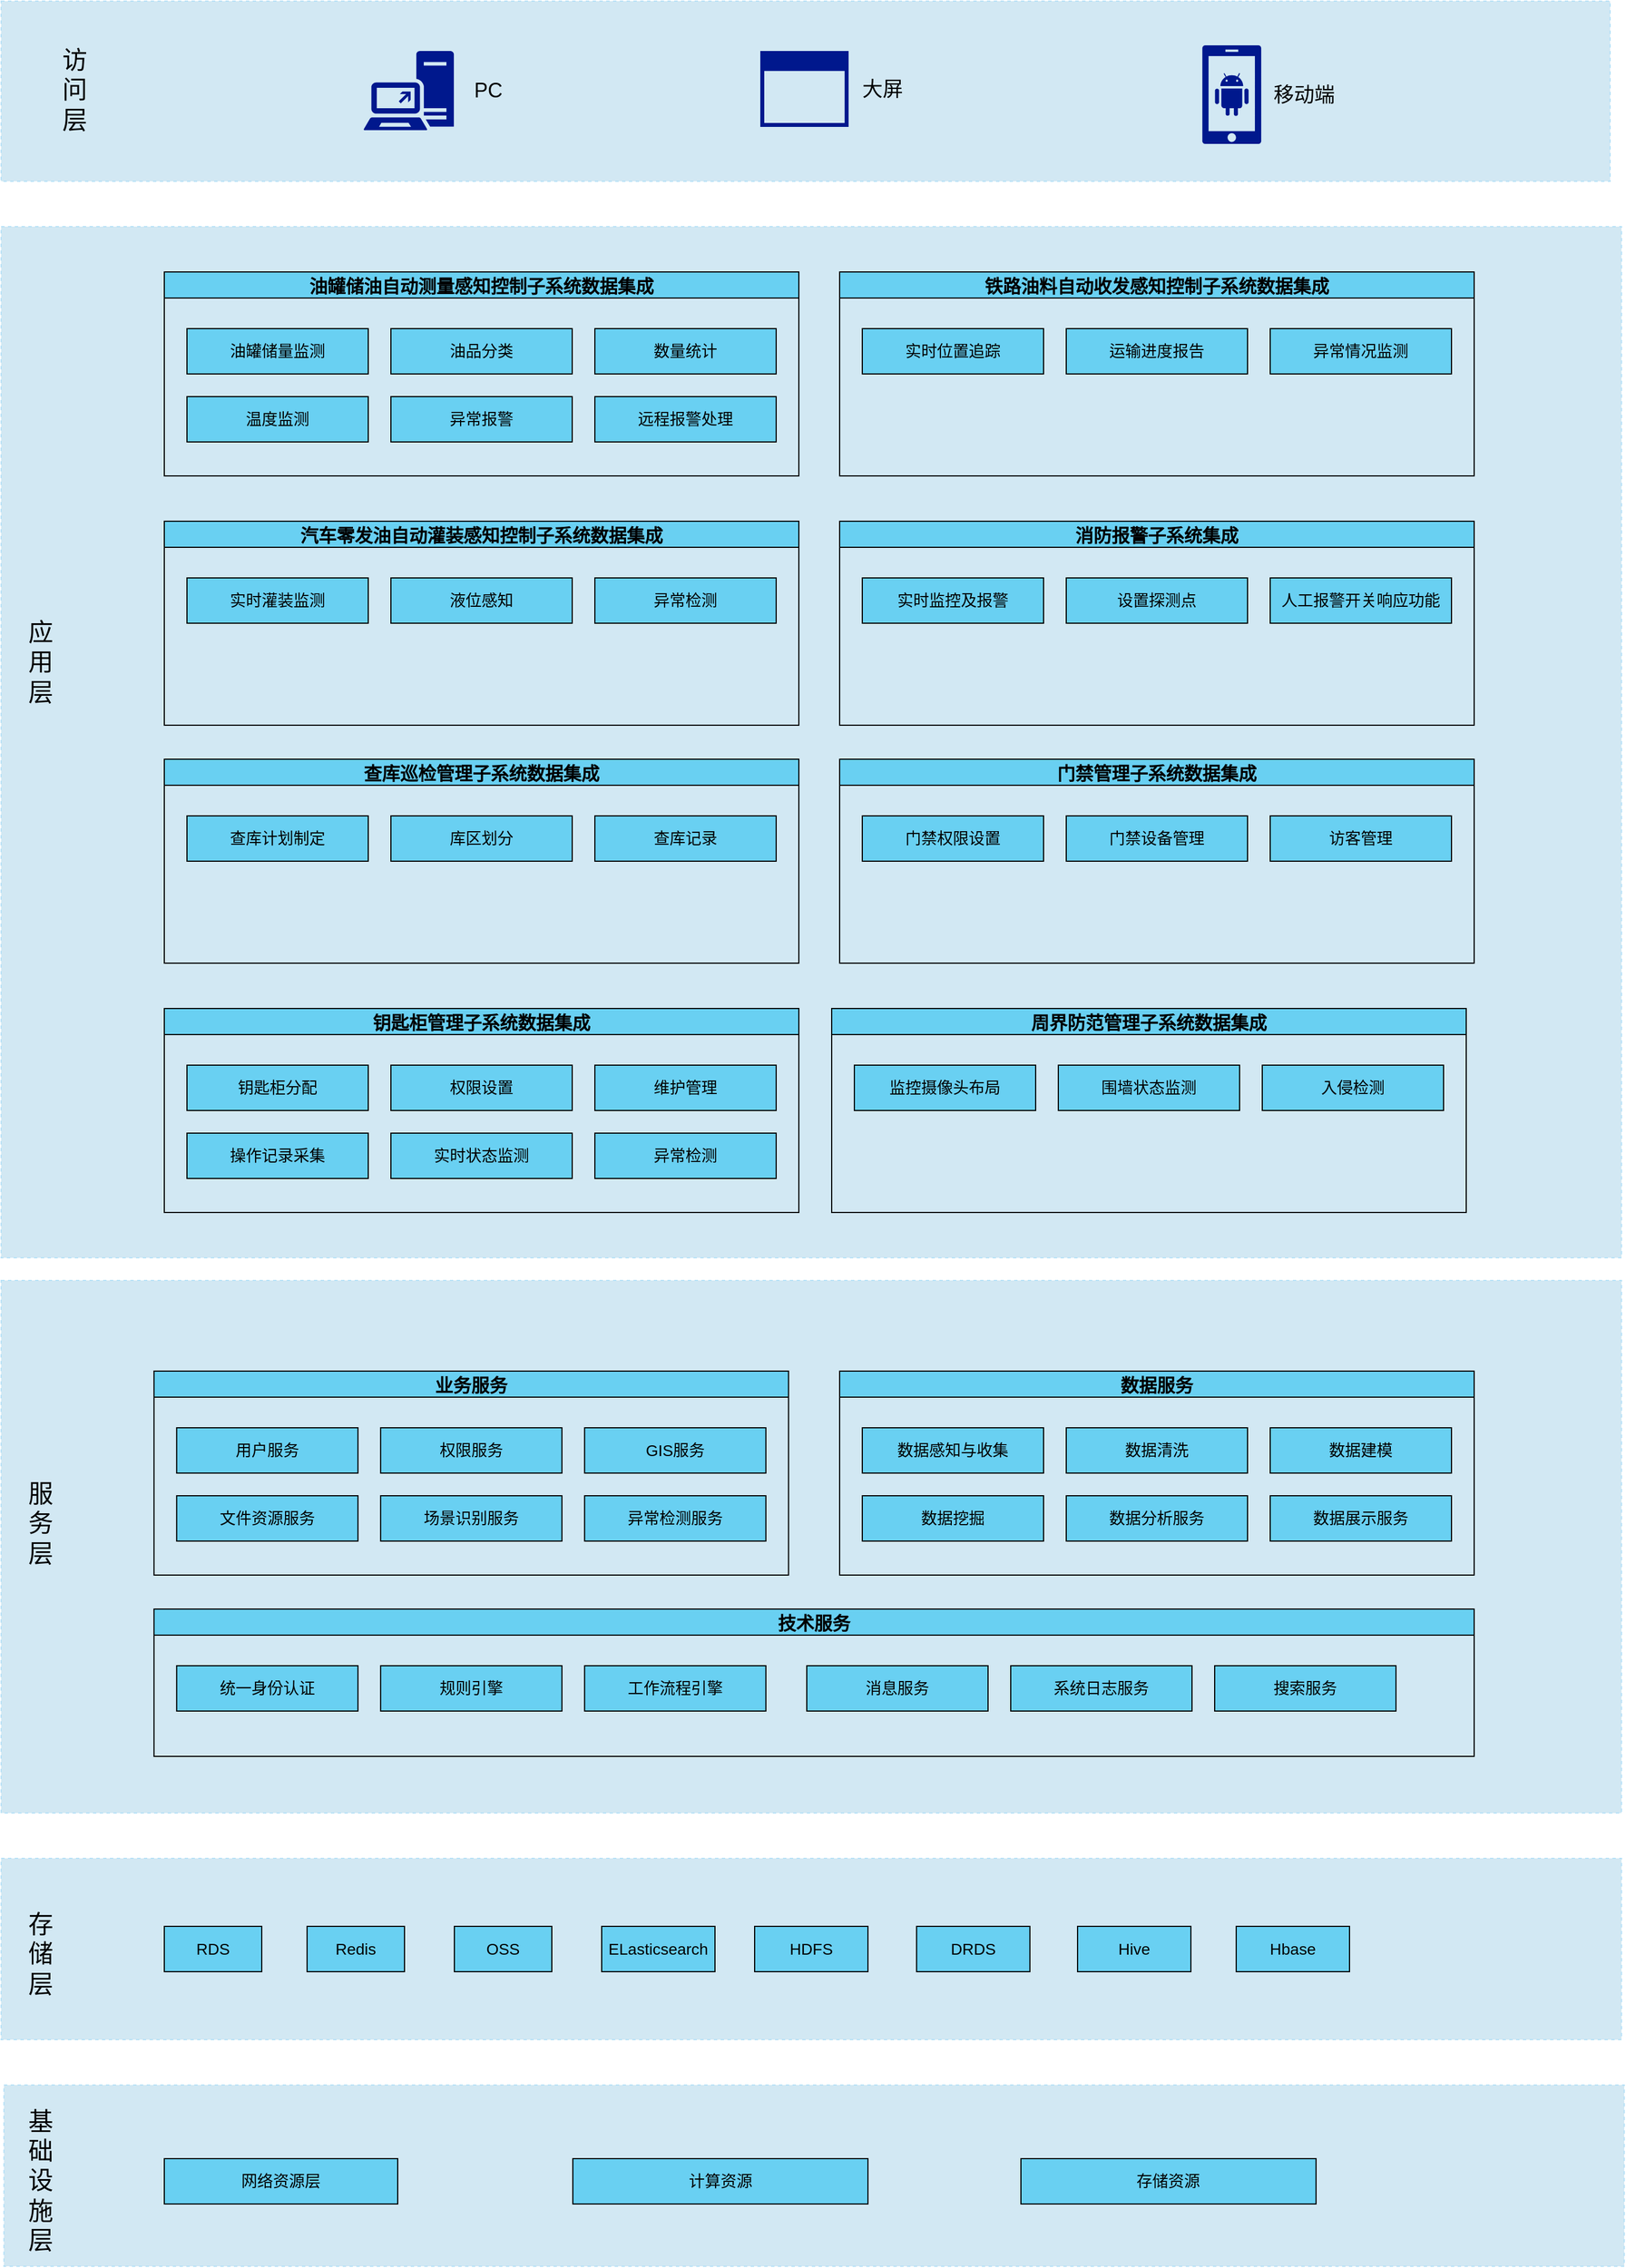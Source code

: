 <mxfile version="22.1.5" type="github">
  <diagram name="第 1 页" id="EkqY67IivwFaYnUYwmcU">
    <mxGraphModel dx="2066" dy="1153" grid="1" gridSize="10" guides="1" tooltips="1" connect="1" arrows="1" fold="1" page="1" pageScale="1" pageWidth="827" pageHeight="1169" math="0" shadow="0">
      <root>
        <mxCell id="0" />
        <mxCell id="1" parent="0" />
        <mxCell id="HulfjDVC19slFgslQtup-1" value="" style="rounded=0;whiteSpace=wrap;html=1;fillColor=#d2e8f3;fontColor=#ffffff;strokeColor=#b6e1f7;fillStyle=solid;dashed=1;" vertex="1" parent="1">
          <mxGeometry x="270" y="61" width="1420" height="159" as="geometry" />
        </mxCell>
        <mxCell id="HulfjDVC19slFgslQtup-2" value="&lt;font style=&quot;font-size: 22px;&quot;&gt;访问层&lt;/font&gt;" style="text;html=1;strokeColor=none;fillColor=none;align=center;verticalAlign=middle;whiteSpace=wrap;rounded=0;" vertex="1" parent="1">
          <mxGeometry x="320" y="95" width="30" height="90" as="geometry" />
        </mxCell>
        <mxCell id="HulfjDVC19slFgslQtup-9" value="" style="rounded=0;whiteSpace=wrap;html=1;fillColor=#d2e8f3;fontColor=#ffffff;strokeColor=#b6e1f7;fillStyle=solid;dashed=1;" vertex="1" parent="1">
          <mxGeometry x="270" y="260" width="1430" height="910" as="geometry" />
        </mxCell>
        <mxCell id="HulfjDVC19slFgslQtup-10" value="&lt;span style=&quot;font-size: 22px;&quot;&gt;应用层&lt;/span&gt;" style="text;html=1;strokeColor=none;fillColor=none;align=center;verticalAlign=middle;whiteSpace=wrap;rounded=0;" vertex="1" parent="1">
          <mxGeometry x="290" y="600" width="30" height="90" as="geometry" />
        </mxCell>
        <mxCell id="HulfjDVC19slFgslQtup-20" value="" style="group" vertex="1" connectable="0" parent="1">
          <mxGeometry x="414" y="300" width="560" height="180" as="geometry" />
        </mxCell>
        <mxCell id="HulfjDVC19slFgslQtup-11" value="油罐储油自动测量感知控制子系统数据集成" style="swimlane;fillColor=#69D0F2;fontSize=16;" vertex="1" parent="HulfjDVC19slFgslQtup-20">
          <mxGeometry width="560" height="180" as="geometry" />
        </mxCell>
        <mxCell id="HulfjDVC19slFgslQtup-12" value="&lt;p class=&quot;MsoNormal&quot;&gt;&lt;font style=&quot;font-size: 14px;&quot;&gt;油罐储量监测&lt;/font&gt;&lt;/p&gt;" style="rounded=0;whiteSpace=wrap;html=1;fillColor=#69d0f2;" vertex="1" parent="HulfjDVC19slFgslQtup-11">
          <mxGeometry x="20" y="50" width="160" height="40" as="geometry" />
        </mxCell>
        <mxCell id="HulfjDVC19slFgslQtup-17" value="&lt;p class=&quot;MsoNormal&quot;&gt;&lt;font style=&quot;font-size: 14px;&quot;&gt;温度监测&lt;/font&gt;&lt;/p&gt;" style="rounded=0;whiteSpace=wrap;html=1;fillColor=#69d0f2;" vertex="1" parent="HulfjDVC19slFgslQtup-11">
          <mxGeometry x="20" y="110" width="160" height="40" as="geometry" />
        </mxCell>
        <mxCell id="HulfjDVC19slFgslQtup-18" value="&lt;p class=&quot;MsoNormal&quot;&gt;&lt;font style=&quot;font-size: 14px;&quot;&gt;异常报警&lt;/font&gt;&lt;/p&gt;" style="rounded=0;whiteSpace=wrap;html=1;fillColor=#69d0f2;" vertex="1" parent="HulfjDVC19slFgslQtup-11">
          <mxGeometry x="200" y="110" width="160" height="40" as="geometry" />
        </mxCell>
        <mxCell id="HulfjDVC19slFgslQtup-19" value="&lt;p class=&quot;MsoNormal&quot;&gt;&lt;font style=&quot;font-size: 14px;&quot;&gt;远程报警处理&lt;/font&gt;&lt;/p&gt;" style="rounded=0;whiteSpace=wrap;html=1;fillColor=#69d0f2;" vertex="1" parent="HulfjDVC19slFgslQtup-11">
          <mxGeometry x="380" y="110" width="160" height="40" as="geometry" />
        </mxCell>
        <mxCell id="HulfjDVC19slFgslQtup-15" value="&lt;p class=&quot;MsoNormal&quot;&gt;&lt;font style=&quot;font-size: 14px;&quot;&gt;油品分类&lt;/font&gt;&lt;/p&gt;" style="rounded=0;whiteSpace=wrap;html=1;fillColor=#69d0f2;" vertex="1" parent="HulfjDVC19slFgslQtup-11">
          <mxGeometry x="200" y="50" width="160" height="40" as="geometry" />
        </mxCell>
        <mxCell id="HulfjDVC19slFgslQtup-16" value="&lt;p class=&quot;MsoNormal&quot;&gt;&lt;font style=&quot;font-size: 14px;&quot;&gt;数量统计&lt;/font&gt;&lt;/p&gt;" style="rounded=0;whiteSpace=wrap;html=1;fillColor=#69d0f2;" vertex="1" parent="HulfjDVC19slFgslQtup-11">
          <mxGeometry x="380" y="50" width="160" height="40" as="geometry" />
        </mxCell>
        <mxCell id="HulfjDVC19slFgslQtup-35" value="" style="group" vertex="1" connectable="0" parent="1">
          <mxGeometry x="1010" y="300" width="560" height="180" as="geometry" />
        </mxCell>
        <mxCell id="HulfjDVC19slFgslQtup-36" value="铁路油料自动收发感知控制子系统数据集成" style="swimlane;fillColor=#69D0F2;fontSize=16;" vertex="1" parent="HulfjDVC19slFgslQtup-35">
          <mxGeometry width="560" height="180" as="geometry" />
        </mxCell>
        <mxCell id="HulfjDVC19slFgslQtup-37" value="&lt;p class=&quot;MsoNormal&quot;&gt;&lt;font style=&quot;font-size: 14px;&quot;&gt;实时位置追踪&lt;/font&gt;&lt;/p&gt;" style="rounded=0;whiteSpace=wrap;html=1;fillColor=#69d0f2;" vertex="1" parent="HulfjDVC19slFgslQtup-36">
          <mxGeometry x="20" y="50" width="160" height="40" as="geometry" />
        </mxCell>
        <mxCell id="HulfjDVC19slFgslQtup-41" value="&lt;p class=&quot;MsoNormal&quot;&gt;&lt;font style=&quot;font-size: 14px;&quot;&gt;运输进度报告&lt;/font&gt;&lt;/p&gt;" style="rounded=0;whiteSpace=wrap;html=1;fillColor=#69d0f2;" vertex="1" parent="HulfjDVC19slFgslQtup-36">
          <mxGeometry x="200" y="50" width="160" height="40" as="geometry" />
        </mxCell>
        <mxCell id="HulfjDVC19slFgslQtup-42" value="&lt;p class=&quot;MsoNormal&quot;&gt;&lt;font style=&quot;font-size: 14px;&quot;&gt;异常情况监测&lt;/font&gt;&lt;/p&gt;" style="rounded=0;whiteSpace=wrap;html=1;fillColor=#69d0f2;" vertex="1" parent="HulfjDVC19slFgslQtup-36">
          <mxGeometry x="380" y="50" width="160" height="40" as="geometry" />
        </mxCell>
        <mxCell id="HulfjDVC19slFgslQtup-51" value="" style="group" vertex="1" connectable="0" parent="1">
          <mxGeometry x="414" y="520" width="560" height="180" as="geometry" />
        </mxCell>
        <mxCell id="HulfjDVC19slFgslQtup-52" value="汽车零发油自动灌装感知控制子系统数据集成" style="swimlane;fillColor=#69D0F2;fontSize=16;" vertex="1" parent="HulfjDVC19slFgslQtup-51">
          <mxGeometry width="560" height="180" as="geometry" />
        </mxCell>
        <mxCell id="HulfjDVC19slFgslQtup-53" value="&lt;p class=&quot;MsoNormal&quot;&gt;&lt;font style=&quot;font-size: 14px;&quot;&gt;实时灌装监测&lt;/font&gt;&lt;/p&gt;" style="rounded=0;whiteSpace=wrap;html=1;fillColor=#69d0f2;" vertex="1" parent="HulfjDVC19slFgslQtup-52">
          <mxGeometry x="20" y="50" width="160" height="40" as="geometry" />
        </mxCell>
        <mxCell id="HulfjDVC19slFgslQtup-57" value="&lt;p class=&quot;MsoNormal&quot;&gt;&lt;font style=&quot;font-size: 14px;&quot;&gt;液位感知&lt;/font&gt;&lt;/p&gt;" style="rounded=0;whiteSpace=wrap;html=1;fillColor=#69d0f2;" vertex="1" parent="HulfjDVC19slFgslQtup-52">
          <mxGeometry x="200" y="50" width="160" height="40" as="geometry" />
        </mxCell>
        <mxCell id="HulfjDVC19slFgslQtup-58" value="&lt;p class=&quot;MsoNormal&quot;&gt;&lt;font style=&quot;font-size: 14px;&quot;&gt;异常检测&lt;/font&gt;&lt;/p&gt;" style="rounded=0;whiteSpace=wrap;html=1;fillColor=#69d0f2;" vertex="1" parent="HulfjDVC19slFgslQtup-52">
          <mxGeometry x="380" y="50" width="160" height="40" as="geometry" />
        </mxCell>
        <mxCell id="HulfjDVC19slFgslQtup-59" value="" style="group" vertex="1" connectable="0" parent="1">
          <mxGeometry x="1010" y="520" width="560" height="180" as="geometry" />
        </mxCell>
        <mxCell id="HulfjDVC19slFgslQtup-60" value="消防报警子系统集成" style="swimlane;fillColor=#69D0F2;fontSize=16;" vertex="1" parent="HulfjDVC19slFgslQtup-59">
          <mxGeometry width="560" height="180" as="geometry" />
        </mxCell>
        <mxCell id="HulfjDVC19slFgslQtup-61" value="&lt;p class=&quot;MsoNormal&quot;&gt;&lt;span style=&quot;font-size: 14px;&quot;&gt;实时监控及报警&lt;/span&gt;&lt;/p&gt;" style="rounded=0;whiteSpace=wrap;html=1;fillColor=#69d0f2;" vertex="1" parent="HulfjDVC19slFgslQtup-60">
          <mxGeometry x="20" y="50" width="160" height="40" as="geometry" />
        </mxCell>
        <mxCell id="HulfjDVC19slFgslQtup-65" value="&lt;p class=&quot;MsoNormal&quot;&gt;&lt;span style=&quot;font-size: 14px;&quot;&gt;设置探测点&lt;/span&gt;&lt;/p&gt;" style="rounded=0;whiteSpace=wrap;html=1;fillColor=#69d0f2;" vertex="1" parent="HulfjDVC19slFgslQtup-60">
          <mxGeometry x="200" y="50" width="160" height="40" as="geometry" />
        </mxCell>
        <mxCell id="HulfjDVC19slFgslQtup-66" value="&lt;p class=&quot;MsoNormal&quot;&gt;&lt;font style=&quot;font-size: 14px;&quot;&gt;人工报警开关响应功能&lt;/font&gt;&lt;/p&gt;" style="rounded=0;whiteSpace=wrap;html=1;fillColor=#69d0f2;" vertex="1" parent="HulfjDVC19slFgslQtup-60">
          <mxGeometry x="380" y="50" width="160" height="40" as="geometry" />
        </mxCell>
        <mxCell id="HulfjDVC19slFgslQtup-67" value="" style="group" vertex="1" connectable="0" parent="1">
          <mxGeometry x="414" y="730" width="560" height="180" as="geometry" />
        </mxCell>
        <mxCell id="HulfjDVC19slFgslQtup-68" value="查库巡检管理子系统数据集成" style="swimlane;fillColor=#69D0F2;fontSize=16;" vertex="1" parent="HulfjDVC19slFgslQtup-67">
          <mxGeometry width="560" height="180" as="geometry" />
        </mxCell>
        <mxCell id="HulfjDVC19slFgslQtup-69" value="&lt;p class=&quot;MsoNormal&quot;&gt;&lt;font style=&quot;font-size: 14px;&quot;&gt;查库计划制定&lt;/font&gt;&lt;/p&gt;" style="rounded=0;whiteSpace=wrap;html=1;fillColor=#69d0f2;" vertex="1" parent="HulfjDVC19slFgslQtup-68">
          <mxGeometry x="20" y="50" width="160" height="40" as="geometry" />
        </mxCell>
        <mxCell id="HulfjDVC19slFgslQtup-73" value="&lt;p class=&quot;MsoNormal&quot;&gt;&lt;font style=&quot;font-size: 14px;&quot;&gt;库区划分&lt;/font&gt;&lt;/p&gt;" style="rounded=0;whiteSpace=wrap;html=1;fillColor=#69d0f2;" vertex="1" parent="HulfjDVC19slFgslQtup-68">
          <mxGeometry x="200" y="50" width="160" height="40" as="geometry" />
        </mxCell>
        <mxCell id="HulfjDVC19slFgslQtup-74" value="&lt;p class=&quot;MsoNormal&quot;&gt;&lt;font style=&quot;font-size: 14px;&quot;&gt;查库记录&lt;/font&gt;&lt;/p&gt;" style="rounded=0;whiteSpace=wrap;html=1;fillColor=#69d0f2;" vertex="1" parent="HulfjDVC19slFgslQtup-68">
          <mxGeometry x="380" y="50" width="160" height="40" as="geometry" />
        </mxCell>
        <mxCell id="HulfjDVC19slFgslQtup-75" value="" style="group" vertex="1" connectable="0" parent="1">
          <mxGeometry x="1010" y="730" width="560" height="180" as="geometry" />
        </mxCell>
        <mxCell id="HulfjDVC19slFgslQtup-76" value="门禁管理子系统数据集成" style="swimlane;fillColor=#69D0F2;fontSize=16;" vertex="1" parent="HulfjDVC19slFgslQtup-75">
          <mxGeometry width="560" height="180" as="geometry" />
        </mxCell>
        <mxCell id="HulfjDVC19slFgslQtup-77" value="&lt;p class=&quot;MsoNormal&quot;&gt;&lt;font style=&quot;font-size: 14px;&quot;&gt;门禁权限设置&lt;/font&gt;&lt;/p&gt;" style="rounded=0;whiteSpace=wrap;html=1;fillColor=#69d0f2;" vertex="1" parent="HulfjDVC19slFgslQtup-76">
          <mxGeometry x="20" y="50" width="160" height="40" as="geometry" />
        </mxCell>
        <mxCell id="HulfjDVC19slFgslQtup-78" value="&lt;p class=&quot;MsoNormal&quot;&gt;&lt;font style=&quot;font-size: 14px;&quot;&gt;门禁设备管理&lt;/font&gt;&lt;/p&gt;" style="rounded=0;whiteSpace=wrap;html=1;fillColor=#69d0f2;" vertex="1" parent="HulfjDVC19slFgslQtup-76">
          <mxGeometry x="200" y="50" width="160" height="40" as="geometry" />
        </mxCell>
        <mxCell id="HulfjDVC19slFgslQtup-79" value="&lt;p class=&quot;MsoNormal&quot;&gt;&lt;font style=&quot;font-size: 14px;&quot;&gt;访客管理&lt;/font&gt;&lt;/p&gt;" style="rounded=0;whiteSpace=wrap;html=1;fillColor=#69d0f2;" vertex="1" parent="HulfjDVC19slFgslQtup-76">
          <mxGeometry x="380" y="50" width="160" height="40" as="geometry" />
        </mxCell>
        <mxCell id="HulfjDVC19slFgslQtup-80" value="" style="group" vertex="1" connectable="0" parent="1">
          <mxGeometry x="414" y="950" width="560" height="180" as="geometry" />
        </mxCell>
        <mxCell id="HulfjDVC19slFgslQtup-81" value="钥匙柜管理子系统数据集成" style="swimlane;fillColor=#69D0F2;fontSize=16;" vertex="1" parent="HulfjDVC19slFgslQtup-80">
          <mxGeometry width="560" height="180" as="geometry" />
        </mxCell>
        <mxCell id="HulfjDVC19slFgslQtup-82" value="&lt;p class=&quot;MsoNormal&quot;&gt;&lt;font style=&quot;font-size: 14px;&quot;&gt;钥匙柜分配&lt;/font&gt;&lt;/p&gt;" style="rounded=0;whiteSpace=wrap;html=1;fillColor=#69d0f2;" vertex="1" parent="HulfjDVC19slFgslQtup-81">
          <mxGeometry x="20" y="50" width="160" height="40" as="geometry" />
        </mxCell>
        <mxCell id="HulfjDVC19slFgslQtup-83" value="&lt;p class=&quot;MsoNormal&quot;&gt;&lt;font style=&quot;font-size: 14px;&quot;&gt;操作记录采集&lt;/font&gt;&lt;/p&gt;" style="rounded=0;whiteSpace=wrap;html=1;fillColor=#69d0f2;" vertex="1" parent="HulfjDVC19slFgslQtup-81">
          <mxGeometry x="20" y="110" width="160" height="40" as="geometry" />
        </mxCell>
        <mxCell id="HulfjDVC19slFgslQtup-84" value="&lt;p class=&quot;MsoNormal&quot;&gt;&lt;font style=&quot;font-size: 14px;&quot;&gt;实时状态监测&lt;/font&gt;&lt;/p&gt;" style="rounded=0;whiteSpace=wrap;html=1;fillColor=#69d0f2;" vertex="1" parent="HulfjDVC19slFgslQtup-81">
          <mxGeometry x="200" y="110" width="160" height="40" as="geometry" />
        </mxCell>
        <mxCell id="HulfjDVC19slFgslQtup-85" value="&lt;p class=&quot;MsoNormal&quot;&gt;&lt;font style=&quot;font-size: 14px;&quot;&gt;异常检测&lt;/font&gt;&lt;/p&gt;" style="rounded=0;whiteSpace=wrap;html=1;fillColor=#69d0f2;" vertex="1" parent="HulfjDVC19slFgslQtup-81">
          <mxGeometry x="380" y="110" width="160" height="40" as="geometry" />
        </mxCell>
        <mxCell id="HulfjDVC19slFgslQtup-86" value="&lt;p class=&quot;MsoNormal&quot;&gt;&lt;font style=&quot;font-size: 14px;&quot;&gt;权限设置&lt;/font&gt;&lt;/p&gt;" style="rounded=0;whiteSpace=wrap;html=1;fillColor=#69d0f2;" vertex="1" parent="HulfjDVC19slFgslQtup-81">
          <mxGeometry x="200" y="50" width="160" height="40" as="geometry" />
        </mxCell>
        <mxCell id="HulfjDVC19slFgslQtup-87" value="&lt;p class=&quot;MsoNormal&quot;&gt;&lt;font style=&quot;font-size: 14px;&quot;&gt;维护管理&lt;/font&gt;&lt;/p&gt;" style="rounded=0;whiteSpace=wrap;html=1;fillColor=#69d0f2;" vertex="1" parent="HulfjDVC19slFgslQtup-81">
          <mxGeometry x="380" y="50" width="160" height="40" as="geometry" />
        </mxCell>
        <mxCell id="HulfjDVC19slFgslQtup-88" value="" style="group" vertex="1" connectable="0" parent="1">
          <mxGeometry x="1003" y="950" width="560" height="180" as="geometry" />
        </mxCell>
        <mxCell id="HulfjDVC19slFgslQtup-89" value="周界防范管理子系统数据集成" style="swimlane;fillColor=#69D0F2;fontSize=16;" vertex="1" parent="HulfjDVC19slFgslQtup-88">
          <mxGeometry width="560" height="180" as="geometry" />
        </mxCell>
        <mxCell id="HulfjDVC19slFgslQtup-90" value="&lt;p class=&quot;MsoNormal&quot;&gt;&lt;font style=&quot;font-size: 14px;&quot;&gt;监控摄像头布局&lt;/font&gt;&lt;/p&gt;" style="rounded=0;whiteSpace=wrap;html=1;fillColor=#69d0f2;" vertex="1" parent="HulfjDVC19slFgslQtup-89">
          <mxGeometry x="20" y="50" width="160" height="40" as="geometry" />
        </mxCell>
        <mxCell id="HulfjDVC19slFgslQtup-94" value="&lt;p class=&quot;MsoNormal&quot;&gt;&lt;font style=&quot;font-size: 14px;&quot;&gt;围墙状态监测&lt;/font&gt;&lt;/p&gt;" style="rounded=0;whiteSpace=wrap;html=1;fillColor=#69d0f2;" vertex="1" parent="HulfjDVC19slFgslQtup-89">
          <mxGeometry x="200" y="50" width="160" height="40" as="geometry" />
        </mxCell>
        <mxCell id="HulfjDVC19slFgslQtup-95" value="&lt;p class=&quot;MsoNormal&quot;&gt;&lt;font style=&quot;font-size: 14px;&quot;&gt;入侵检测&lt;/font&gt;&lt;/p&gt;" style="rounded=0;whiteSpace=wrap;html=1;fillColor=#69d0f2;" vertex="1" parent="HulfjDVC19slFgslQtup-89">
          <mxGeometry x="380" y="50" width="160" height="40" as="geometry" />
        </mxCell>
        <mxCell id="HulfjDVC19slFgslQtup-110" value="" style="rounded=0;whiteSpace=wrap;html=1;fillColor=#d2e8f3;fontColor=#ffffff;strokeColor=#b6e1f7;fillStyle=solid;dashed=1;" vertex="1" parent="1">
          <mxGeometry x="270" y="1190" width="1430" height="470" as="geometry" />
        </mxCell>
        <mxCell id="HulfjDVC19slFgslQtup-111" value="&lt;span style=&quot;font-size: 22px;&quot;&gt;服务层&lt;/span&gt;" style="text;html=1;strokeColor=none;fillColor=none;align=center;verticalAlign=middle;whiteSpace=wrap;rounded=0;" vertex="1" parent="1">
          <mxGeometry x="290" y="1360" width="30" height="90" as="geometry" />
        </mxCell>
        <mxCell id="HulfjDVC19slFgslQtup-112" value="" style="group" vertex="1" connectable="0" parent="1">
          <mxGeometry x="404.91" y="1270" width="560" height="180" as="geometry" />
        </mxCell>
        <mxCell id="HulfjDVC19slFgslQtup-113" value="业务服务" style="swimlane;fillColor=#69D0F2;fontSize=16;startSize=23;" vertex="1" parent="HulfjDVC19slFgslQtup-112">
          <mxGeometry width="560" height="180" as="geometry" />
        </mxCell>
        <mxCell id="HulfjDVC19slFgslQtup-114" value="&lt;font style=&quot;font-size: 14px;&quot;&gt;用户服务&lt;/font&gt;" style="rounded=0;whiteSpace=wrap;html=1;fillColor=#69d0f2;" vertex="1" parent="HulfjDVC19slFgslQtup-113">
          <mxGeometry x="20" y="50" width="160" height="40" as="geometry" />
        </mxCell>
        <mxCell id="HulfjDVC19slFgslQtup-115" value="&lt;p class=&quot;MsoNormal&quot;&gt;&lt;font style=&quot;font-size: 14px;&quot;&gt;文件资源服务&lt;/font&gt;&lt;br&gt;&lt;/p&gt;" style="rounded=0;whiteSpace=wrap;html=1;fillColor=#69d0f2;" vertex="1" parent="HulfjDVC19slFgslQtup-113">
          <mxGeometry x="20" y="110" width="160" height="40" as="geometry" />
        </mxCell>
        <mxCell id="HulfjDVC19slFgslQtup-116" value="&lt;p class=&quot;MsoNormal&quot;&gt;&lt;span style=&quot;font-size: 14px;&quot;&gt;场景识别服务&lt;/span&gt;&lt;/p&gt;" style="rounded=0;whiteSpace=wrap;html=1;fillColor=#69d0f2;" vertex="1" parent="HulfjDVC19slFgslQtup-113">
          <mxGeometry x="200" y="110" width="160" height="40" as="geometry" />
        </mxCell>
        <mxCell id="HulfjDVC19slFgslQtup-117" value="&lt;p class=&quot;MsoNormal&quot;&gt;&lt;font style=&quot;font-size: 14px;&quot;&gt;异常检测服务&lt;/font&gt;&lt;/p&gt;" style="rounded=0;whiteSpace=wrap;html=1;fillColor=#69d0f2;" vertex="1" parent="HulfjDVC19slFgslQtup-113">
          <mxGeometry x="380" y="110" width="160" height="40" as="geometry" />
        </mxCell>
        <mxCell id="HulfjDVC19slFgslQtup-118" value="&lt;p class=&quot;MsoNormal&quot;&gt;&lt;font style=&quot;font-size: 14px;&quot;&gt;权限服务&lt;/font&gt;&lt;/p&gt;" style="rounded=0;whiteSpace=wrap;html=1;fillColor=#69d0f2;" vertex="1" parent="HulfjDVC19slFgslQtup-113">
          <mxGeometry x="200" y="50" width="160" height="40" as="geometry" />
        </mxCell>
        <mxCell id="HulfjDVC19slFgslQtup-119" value="&lt;span style=&quot;font-size: 14px;&quot;&gt;GIS服务&lt;/span&gt;" style="rounded=0;whiteSpace=wrap;html=1;fillColor=#69d0f2;" vertex="1" parent="HulfjDVC19slFgslQtup-113">
          <mxGeometry x="380" y="50" width="160" height="40" as="geometry" />
        </mxCell>
        <mxCell id="HulfjDVC19slFgslQtup-121" value="" style="group" vertex="1" connectable="0" parent="1">
          <mxGeometry x="1010" y="1270" width="560" height="180" as="geometry" />
        </mxCell>
        <mxCell id="HulfjDVC19slFgslQtup-122" value="数据服务" style="swimlane;fillColor=#69D0F2;fontSize=16;startSize=23;" vertex="1" parent="HulfjDVC19slFgslQtup-121">
          <mxGeometry width="560" height="180" as="geometry" />
        </mxCell>
        <mxCell id="HulfjDVC19slFgslQtup-123" value="&lt;span style=&quot;font-size: 14px;&quot;&gt;数据感知与收集&lt;/span&gt;" style="rounded=0;whiteSpace=wrap;html=1;fillColor=#69d0f2;" vertex="1" parent="HulfjDVC19slFgslQtup-122">
          <mxGeometry x="20" y="50" width="160" height="40" as="geometry" />
        </mxCell>
        <mxCell id="HulfjDVC19slFgslQtup-124" value="&lt;p class=&quot;MsoNormal&quot;&gt;&lt;font style=&quot;font-size: 14px;&quot;&gt;数据挖掘&lt;/font&gt;&lt;/p&gt;" style="rounded=0;whiteSpace=wrap;html=1;fillColor=#69d0f2;" vertex="1" parent="HulfjDVC19slFgslQtup-122">
          <mxGeometry x="20" y="110" width="160" height="40" as="geometry" />
        </mxCell>
        <mxCell id="HulfjDVC19slFgslQtup-125" value="&lt;font style=&quot;font-size: 14px;&quot;&gt;数据分析服务&lt;/font&gt;" style="rounded=0;whiteSpace=wrap;html=1;fillColor=#69d0f2;" vertex="1" parent="HulfjDVC19slFgslQtup-122">
          <mxGeometry x="200" y="110" width="160" height="40" as="geometry" />
        </mxCell>
        <mxCell id="HulfjDVC19slFgslQtup-126" value="&lt;p class=&quot;MsoNormal&quot;&gt;&lt;font style=&quot;font-size: 14px;&quot;&gt;数据展示服务&lt;/font&gt;&lt;/p&gt;" style="rounded=0;whiteSpace=wrap;html=1;fillColor=#69d0f2;" vertex="1" parent="HulfjDVC19slFgslQtup-122">
          <mxGeometry x="380" y="110" width="160" height="40" as="geometry" />
        </mxCell>
        <mxCell id="HulfjDVC19slFgslQtup-127" value="&lt;p class=&quot;MsoNormal&quot;&gt;&lt;span style=&quot;font-size: 14px;&quot;&gt;数据清洗&lt;/span&gt;&lt;/p&gt;" style="rounded=0;whiteSpace=wrap;html=1;fillColor=#69d0f2;" vertex="1" parent="HulfjDVC19slFgslQtup-122">
          <mxGeometry x="200" y="50" width="160" height="40" as="geometry" />
        </mxCell>
        <mxCell id="HulfjDVC19slFgslQtup-128" value="&lt;span style=&quot;font-size: 14px;&quot;&gt;数据建模&lt;/span&gt;" style="rounded=0;whiteSpace=wrap;html=1;fillColor=#69d0f2;" vertex="1" parent="HulfjDVC19slFgslQtup-122">
          <mxGeometry x="380" y="50" width="160" height="40" as="geometry" />
        </mxCell>
        <mxCell id="HulfjDVC19slFgslQtup-130" value="技术服务" style="swimlane;fillColor=#69D0F2;fontSize=16;startSize=23;" vertex="1" parent="1">
          <mxGeometry x="404.91" y="1480" width="1165.09" height="130" as="geometry" />
        </mxCell>
        <mxCell id="HulfjDVC19slFgslQtup-131" value="&lt;span style=&quot;font-size: 14px;&quot;&gt;统一身份认证&lt;/span&gt;" style="rounded=0;whiteSpace=wrap;html=1;fillColor=#69d0f2;" vertex="1" parent="HulfjDVC19slFgslQtup-130">
          <mxGeometry x="20" y="50" width="160" height="40" as="geometry" />
        </mxCell>
        <mxCell id="HulfjDVC19slFgslQtup-132" value="&lt;p class=&quot;MsoNormal&quot;&gt;&lt;span style=&quot;font-size: 14px;&quot;&gt;消息服务&lt;/span&gt;&lt;/p&gt;" style="rounded=0;whiteSpace=wrap;html=1;fillColor=#69d0f2;" vertex="1" parent="HulfjDVC19slFgslQtup-130">
          <mxGeometry x="576.09" y="50" width="160" height="40" as="geometry" />
        </mxCell>
        <mxCell id="HulfjDVC19slFgslQtup-133" value="&lt;p class=&quot;MsoNormal&quot;&gt;&lt;span style=&quot;font-size: 14px;&quot;&gt;系统日志服务&lt;/span&gt;&lt;/p&gt;" style="rounded=0;whiteSpace=wrap;html=1;fillColor=#69d0f2;" vertex="1" parent="HulfjDVC19slFgslQtup-130">
          <mxGeometry x="756.09" y="50" width="160" height="40" as="geometry" />
        </mxCell>
        <mxCell id="HulfjDVC19slFgslQtup-134" value="&lt;p class=&quot;MsoNormal&quot;&gt;&lt;span style=&quot;font-size: 14px;&quot;&gt;搜索服务&lt;/span&gt;&lt;/p&gt;" style="rounded=0;whiteSpace=wrap;html=1;fillColor=#69d0f2;" vertex="1" parent="HulfjDVC19slFgslQtup-130">
          <mxGeometry x="936.09" y="50" width="160" height="40" as="geometry" />
        </mxCell>
        <mxCell id="HulfjDVC19slFgslQtup-135" value="&lt;p class=&quot;MsoNormal&quot;&gt;&lt;span style=&quot;font-size: 14px;&quot;&gt;规则引擎&lt;/span&gt;&lt;/p&gt;" style="rounded=0;whiteSpace=wrap;html=1;fillColor=#69d0f2;" vertex="1" parent="HulfjDVC19slFgslQtup-130">
          <mxGeometry x="200" y="50" width="160" height="40" as="geometry" />
        </mxCell>
        <mxCell id="HulfjDVC19slFgslQtup-136" value="&lt;span style=&quot;font-size: 14px;&quot;&gt;工作流程引擎&lt;/span&gt;" style="rounded=0;whiteSpace=wrap;html=1;fillColor=#69d0f2;" vertex="1" parent="HulfjDVC19slFgslQtup-130">
          <mxGeometry x="380" y="50" width="160" height="40" as="geometry" />
        </mxCell>
        <mxCell id="HulfjDVC19slFgslQtup-137" value="" style="group" vertex="1" connectable="0" parent="1">
          <mxGeometry x="1330" y="100" width="120" height="87" as="geometry" />
        </mxCell>
        <mxCell id="HulfjDVC19slFgslQtup-4" value="" style="sketch=0;aspect=fixed;pointerEvents=1;shadow=0;dashed=0;html=1;strokeColor=none;labelPosition=center;verticalLabelPosition=bottom;verticalAlign=top;align=center;fillColor=#00188D;shape=mxgraph.mscae.enterprise.android_phone" vertex="1" parent="HulfjDVC19slFgslQtup-137">
          <mxGeometry width="52.2" height="87" as="geometry" />
        </mxCell>
        <mxCell id="HulfjDVC19slFgslQtup-8" value="&lt;span style=&quot;font-size: 18px;&quot;&gt;移动端&lt;/span&gt;" style="text;html=1;strokeColor=none;fillColor=none;align=center;verticalAlign=middle;whiteSpace=wrap;rounded=0;" vertex="1" parent="HulfjDVC19slFgslQtup-137">
          <mxGeometry x="60" y="28.5" width="60" height="30" as="geometry" />
        </mxCell>
        <mxCell id="HulfjDVC19slFgslQtup-138" value="" style="group" vertex="1" connectable="0" parent="1">
          <mxGeometry x="940" y="105" width="137.91" height="67" as="geometry" />
        </mxCell>
        <mxCell id="HulfjDVC19slFgslQtup-3" value="" style="sketch=0;aspect=fixed;pointerEvents=1;shadow=0;dashed=0;html=1;strokeColor=none;labelPosition=center;verticalLabelPosition=bottom;verticalAlign=top;align=center;fillColor=#00188D;shape=mxgraph.mscae.enterprise.application_blank" vertex="1" parent="HulfjDVC19slFgslQtup-138">
          <mxGeometry width="77.91" height="67" as="geometry" />
        </mxCell>
        <mxCell id="HulfjDVC19slFgslQtup-7" value="&lt;span style=&quot;font-size: 18px;&quot;&gt;大屏&lt;/span&gt;" style="text;html=1;strokeColor=none;fillColor=none;align=center;verticalAlign=middle;whiteSpace=wrap;rounded=0;" vertex="1" parent="HulfjDVC19slFgslQtup-138">
          <mxGeometry x="77.91" y="18.5" width="60" height="30" as="geometry" />
        </mxCell>
        <mxCell id="HulfjDVC19slFgslQtup-139" value="" style="group" vertex="1" connectable="0" parent="1">
          <mxGeometry x="590" y="105" width="139.55" height="70" as="geometry" />
        </mxCell>
        <mxCell id="HulfjDVC19slFgslQtup-5" value="" style="sketch=0;aspect=fixed;pointerEvents=1;shadow=0;dashed=0;html=1;strokeColor=none;labelPosition=center;verticalLabelPosition=bottom;verticalAlign=top;align=center;fillColor=#00188D;shape=mxgraph.mscae.enterprise.direct_access_feature" vertex="1" parent="HulfjDVC19slFgslQtup-139">
          <mxGeometry width="79.55" height="70" as="geometry" />
        </mxCell>
        <mxCell id="HulfjDVC19slFgslQtup-6" value="&lt;font style=&quot;font-size: 18px;&quot;&gt;PC&lt;/font&gt;" style="text;html=1;strokeColor=none;fillColor=none;align=center;verticalAlign=middle;whiteSpace=wrap;rounded=0;" vertex="1" parent="HulfjDVC19slFgslQtup-139">
          <mxGeometry x="79.55" y="20" width="60" height="30" as="geometry" />
        </mxCell>
        <mxCell id="HulfjDVC19slFgslQtup-140" value="" style="rounded=0;whiteSpace=wrap;html=1;fillColor=#d2e8f3;fontColor=#ffffff;strokeColor=#b6e1f7;fillStyle=solid;dashed=1;" vertex="1" parent="1">
          <mxGeometry x="270" y="1700" width="1430" height="160" as="geometry" />
        </mxCell>
        <mxCell id="HulfjDVC19slFgslQtup-141" value="&lt;span style=&quot;font-size: 22px;&quot;&gt;存储层&lt;/span&gt;" style="text;html=1;strokeColor=none;fillColor=none;align=center;verticalAlign=middle;whiteSpace=wrap;rounded=0;" vertex="1" parent="1">
          <mxGeometry x="290" y="1740" width="30" height="90" as="geometry" />
        </mxCell>
        <mxCell id="HulfjDVC19slFgslQtup-142" value="&lt;span style=&quot;font-size: 14px;&quot;&gt;RDS&lt;/span&gt;" style="rounded=0;whiteSpace=wrap;html=1;fillColor=#69d0f2;" vertex="1" parent="1">
          <mxGeometry x="414" y="1760" width="86" height="40" as="geometry" />
        </mxCell>
        <mxCell id="HulfjDVC19slFgslQtup-145" value="&lt;span style=&quot;font-size: 14px;&quot;&gt;Redis&lt;/span&gt;" style="rounded=0;whiteSpace=wrap;html=1;fillColor=#69d0f2;" vertex="1" parent="1">
          <mxGeometry x="540" y="1760" width="86" height="40" as="geometry" />
        </mxCell>
        <mxCell id="HulfjDVC19slFgslQtup-146" value="&lt;span style=&quot;font-size: 14px;&quot;&gt;OSS&lt;/span&gt;" style="rounded=0;whiteSpace=wrap;html=1;fillColor=#69d0f2;" vertex="1" parent="1">
          <mxGeometry x="670" y="1760" width="86" height="40" as="geometry" />
        </mxCell>
        <mxCell id="HulfjDVC19slFgslQtup-147" value="&lt;span style=&quot;font-size: 14px;&quot;&gt;ELasticsearch&lt;/span&gt;" style="rounded=0;whiteSpace=wrap;html=1;fillColor=#69d0f2;" vertex="1" parent="1">
          <mxGeometry x="800" y="1760" width="100" height="40" as="geometry" />
        </mxCell>
        <mxCell id="HulfjDVC19slFgslQtup-148" value="&lt;span style=&quot;font-size: 14px;&quot;&gt;HDFS&lt;/span&gt;" style="rounded=0;whiteSpace=wrap;html=1;fillColor=#69d0f2;" vertex="1" parent="1">
          <mxGeometry x="935" y="1760" width="100" height="40" as="geometry" />
        </mxCell>
        <mxCell id="HulfjDVC19slFgslQtup-149" value="&lt;span style=&quot;font-size: 14px;&quot;&gt;DRDS&lt;br&gt;&lt;/span&gt;" style="rounded=0;whiteSpace=wrap;html=1;fillColor=#69d0f2;" vertex="1" parent="1">
          <mxGeometry x="1077.91" y="1760" width="100" height="40" as="geometry" />
        </mxCell>
        <mxCell id="HulfjDVC19slFgslQtup-150" value="&lt;span style=&quot;font-size: 14px;&quot;&gt;Hive&lt;br&gt;&lt;/span&gt;" style="rounded=0;whiteSpace=wrap;html=1;fillColor=#69d0f2;" vertex="1" parent="1">
          <mxGeometry x="1220" y="1760" width="100" height="40" as="geometry" />
        </mxCell>
        <mxCell id="HulfjDVC19slFgslQtup-151" value="&lt;span style=&quot;font-size: 14px;&quot;&gt;Hbase&lt;br&gt;&lt;/span&gt;" style="rounded=0;whiteSpace=wrap;html=1;fillColor=#69d0f2;" vertex="1" parent="1">
          <mxGeometry x="1360" y="1760" width="100" height="40" as="geometry" />
        </mxCell>
        <mxCell id="HulfjDVC19slFgslQtup-153" value="" style="rounded=0;whiteSpace=wrap;html=1;fillColor=#d2e8f3;fontColor=#ffffff;strokeColor=#b6e1f7;fillStyle=solid;dashed=1;" vertex="1" parent="1">
          <mxGeometry x="272.45" y="1900" width="1430" height="160" as="geometry" />
        </mxCell>
        <mxCell id="HulfjDVC19slFgslQtup-154" value="&lt;span style=&quot;font-size: 22px;&quot;&gt;基础设施层&lt;/span&gt;" style="text;html=1;strokeColor=none;fillColor=none;align=center;verticalAlign=middle;whiteSpace=wrap;rounded=0;" vertex="1" parent="1">
          <mxGeometry x="290" y="1940" width="30" height="90" as="geometry" />
        </mxCell>
        <mxCell id="HulfjDVC19slFgslQtup-155" value="&lt;span style=&quot;font-size: 14px;&quot;&gt;网络资源层&lt;/span&gt;" style="rounded=0;whiteSpace=wrap;html=1;fillColor=#69d0f2;" vertex="1" parent="1">
          <mxGeometry x="414" y="1965" width="206" height="40" as="geometry" />
        </mxCell>
        <mxCell id="HulfjDVC19slFgslQtup-156" value="&lt;span style=&quot;font-size: 14px;&quot;&gt;计算资源&lt;/span&gt;" style="rounded=0;whiteSpace=wrap;html=1;fillColor=#69d0f2;" vertex="1" parent="1">
          <mxGeometry x="774.55" y="1965" width="260.45" height="40" as="geometry" />
        </mxCell>
        <mxCell id="HulfjDVC19slFgslQtup-157" value="&lt;span style=&quot;font-size: 14px;&quot;&gt;存储资源&lt;/span&gt;" style="rounded=0;whiteSpace=wrap;html=1;fillColor=#69d0f2;" vertex="1" parent="1">
          <mxGeometry x="1170" y="1965" width="260.45" height="40" as="geometry" />
        </mxCell>
      </root>
    </mxGraphModel>
  </diagram>
</mxfile>
